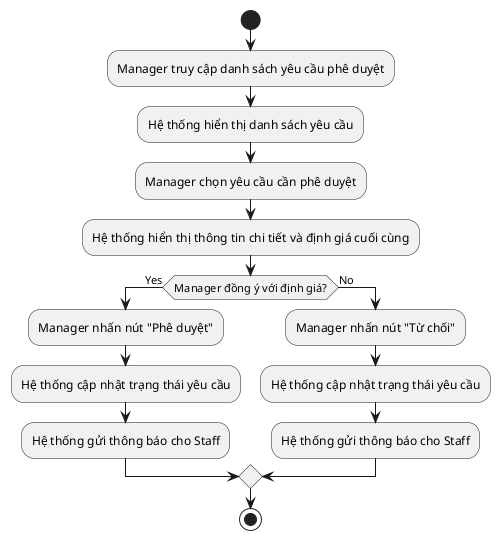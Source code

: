 @startuml   
start
:Manager truy cập danh sách yêu cầu phê duyệt;
:Hệ thống hiển thị danh sách yêu cầu;
:Manager chọn yêu cầu cần phê duyệt;
:Hệ thống hiển thị thông tin chi tiết và định giá cuối cùng;
if (Manager đồng ý với định giá?) then (Yes)
  :Manager nhấn nút "Phê duyệt";
  :Hệ thống cập nhật trạng thái yêu cầu;
  :Hệ thống gửi thông báo cho Staff;
else (No)
  :Manager nhấn nút "Từ chối";
  :Hệ thống cập nhật trạng thái yêu cầu;
  :Hệ thống gửi thông báo cho Staff;
endif
stop
@enduml 
